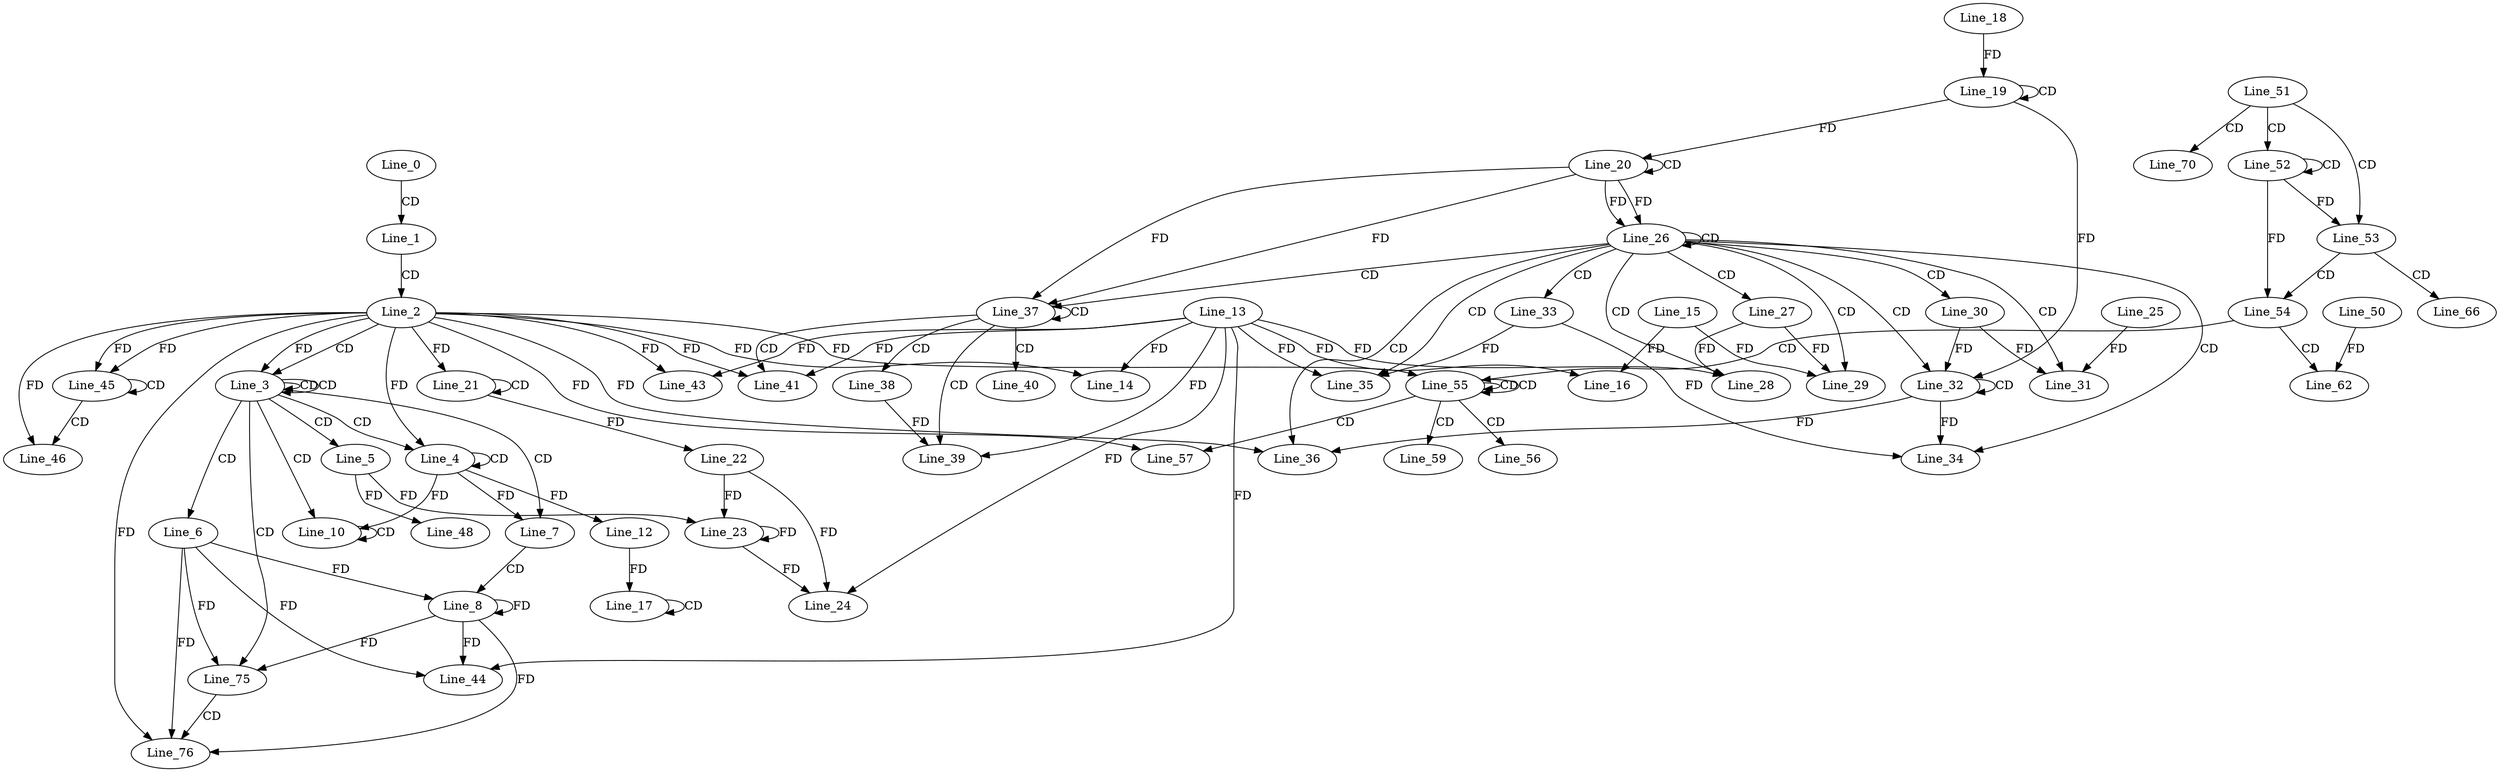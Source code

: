 digraph G {
  Line_0;
  Line_1;
  Line_2;
  Line_3;
  Line_3;
  Line_3;
  Line_4;
  Line_4;
  Line_5;
  Line_6;
  Line_7;
  Line_8;
  Line_10;
  Line_10;
  Line_12;
  Line_13;
  Line_14;
  Line_14;
  Line_16;
  Line_15;
  Line_17;
  Line_17;
  Line_12;
  Line_19;
  Line_19;
  Line_18;
  Line_20;
  Line_20;
  Line_21;
  Line_21;
  Line_22;
  Line_22;
  Line_23;
  Line_24;
  Line_26;
  Line_26;
  Line_27;
  Line_28;
  Line_29;
  Line_30;
  Line_31;
  Line_25;
  Line_32;
  Line_32;
  Line_33;
  Line_34;
  Line_35;
  Line_36;
  Line_36;
  Line_36;
  Line_37;
  Line_37;
  Line_38;
  Line_39;
  Line_40;
  Line_41;
  Line_41;
  Line_41;
  Line_43;
  Line_43;
  Line_44;
  Line_45;
  Line_45;
  Line_46;
  Line_48;
  Line_51;
  Line_52;
  Line_52;
  Line_53;
  Line_53;
  Line_54;
  Line_54;
  Line_55;
  Line_55;
  Line_55;
  Line_56;
  Line_57;
  Line_59;
  Line_62;
  Line_50;
  Line_66;
  Line_70;
  Line_75;
  Line_75;
  Line_76;
  Line_0 -> Line_1 [ label="CD" ];
  Line_1 -> Line_2 [ label="CD" ];
  Line_2 -> Line_3 [ label="CD" ];
  Line_3 -> Line_3 [ label="CD" ];
  Line_3 -> Line_3 [ label="CD" ];
  Line_2 -> Line_3 [ label="FD" ];
  Line_3 -> Line_4 [ label="CD" ];
  Line_4 -> Line_4 [ label="CD" ];
  Line_2 -> Line_4 [ label="FD" ];
  Line_3 -> Line_5 [ label="CD" ];
  Line_3 -> Line_6 [ label="CD" ];
  Line_3 -> Line_7 [ label="CD" ];
  Line_4 -> Line_7 [ label="FD" ];
  Line_7 -> Line_8 [ label="CD" ];
  Line_6 -> Line_8 [ label="FD" ];
  Line_8 -> Line_8 [ label="FD" ];
  Line_3 -> Line_10 [ label="CD" ];
  Line_10 -> Line_10 [ label="CD" ];
  Line_4 -> Line_10 [ label="FD" ];
  Line_4 -> Line_12 [ label="FD" ];
  Line_13 -> Line_14 [ label="FD" ];
  Line_2 -> Line_14 [ label="FD" ];
  Line_13 -> Line_16 [ label="FD" ];
  Line_15 -> Line_16 [ label="FD" ];
  Line_17 -> Line_17 [ label="CD" ];
  Line_12 -> Line_17 [ label="FD" ];
  Line_19 -> Line_19 [ label="CD" ];
  Line_18 -> Line_19 [ label="FD" ];
  Line_20 -> Line_20 [ label="CD" ];
  Line_19 -> Line_20 [ label="FD" ];
  Line_21 -> Line_21 [ label="CD" ];
  Line_2 -> Line_21 [ label="FD" ];
  Line_21 -> Line_22 [ label="FD" ];
  Line_22 -> Line_23 [ label="FD" ];
  Line_23 -> Line_23 [ label="FD" ];
  Line_5 -> Line_23 [ label="FD" ];
  Line_13 -> Line_24 [ label="FD" ];
  Line_22 -> Line_24 [ label="FD" ];
  Line_23 -> Line_24 [ label="FD" ];
  Line_20 -> Line_26 [ label="FD" ];
  Line_26 -> Line_26 [ label="CD" ];
  Line_20 -> Line_26 [ label="FD" ];
  Line_26 -> Line_27 [ label="CD" ];
  Line_26 -> Line_28 [ label="CD" ];
  Line_27 -> Line_28 [ label="FD" ];
  Line_13 -> Line_28 [ label="FD" ];
  Line_26 -> Line_29 [ label="CD" ];
  Line_27 -> Line_29 [ label="FD" ];
  Line_15 -> Line_29 [ label="FD" ];
  Line_26 -> Line_30 [ label="CD" ];
  Line_26 -> Line_31 [ label="CD" ];
  Line_30 -> Line_31 [ label="FD" ];
  Line_25 -> Line_31 [ label="FD" ];
  Line_26 -> Line_32 [ label="CD" ];
  Line_32 -> Line_32 [ label="CD" ];
  Line_30 -> Line_32 [ label="FD" ];
  Line_19 -> Line_32 [ label="FD" ];
  Line_26 -> Line_33 [ label="CD" ];
  Line_26 -> Line_34 [ label="CD" ];
  Line_33 -> Line_34 [ label="FD" ];
  Line_32 -> Line_34 [ label="FD" ];
  Line_26 -> Line_35 [ label="CD" ];
  Line_13 -> Line_35 [ label="FD" ];
  Line_33 -> Line_35 [ label="FD" ];
  Line_26 -> Line_36 [ label="CD" ];
  Line_32 -> Line_36 [ label="FD" ];
  Line_2 -> Line_36 [ label="FD" ];
  Line_26 -> Line_37 [ label="CD" ];
  Line_20 -> Line_37 [ label="FD" ];
  Line_37 -> Line_37 [ label="CD" ];
  Line_20 -> Line_37 [ label="FD" ];
  Line_37 -> Line_38 [ label="CD" ];
  Line_37 -> Line_39 [ label="CD" ];
  Line_38 -> Line_39 [ label="FD" ];
  Line_13 -> Line_39 [ label="FD" ];
  Line_37 -> Line_40 [ label="CD" ];
  Line_37 -> Line_41 [ label="CD" ];
  Line_13 -> Line_41 [ label="FD" ];
  Line_2 -> Line_41 [ label="FD" ];
  Line_13 -> Line_43 [ label="FD" ];
  Line_2 -> Line_43 [ label="FD" ];
  Line_6 -> Line_44 [ label="FD" ];
  Line_8 -> Line_44 [ label="FD" ];
  Line_13 -> Line_44 [ label="FD" ];
  Line_2 -> Line_45 [ label="FD" ];
  Line_45 -> Line_45 [ label="CD" ];
  Line_2 -> Line_45 [ label="FD" ];
  Line_45 -> Line_46 [ label="CD" ];
  Line_2 -> Line_46 [ label="FD" ];
  Line_5 -> Line_48 [ label="FD" ];
  Line_51 -> Line_52 [ label="CD" ];
  Line_52 -> Line_52 [ label="CD" ];
  Line_51 -> Line_53 [ label="CD" ];
  Line_52 -> Line_53 [ label="FD" ];
  Line_53 -> Line_54 [ label="CD" ];
  Line_52 -> Line_54 [ label="FD" ];
  Line_54 -> Line_55 [ label="CD" ];
  Line_55 -> Line_55 [ label="CD" ];
  Line_55 -> Line_55 [ label="CD" ];
  Line_2 -> Line_55 [ label="FD" ];
  Line_55 -> Line_56 [ label="CD" ];
  Line_55 -> Line_57 [ label="CD" ];
  Line_2 -> Line_57 [ label="FD" ];
  Line_55 -> Line_59 [ label="CD" ];
  Line_54 -> Line_62 [ label="CD" ];
  Line_50 -> Line_62 [ label="FD" ];
  Line_53 -> Line_66 [ label="CD" ];
  Line_51 -> Line_70 [ label="CD" ];
  Line_3 -> Line_75 [ label="CD" ];
  Line_6 -> Line_75 [ label="FD" ];
  Line_8 -> Line_75 [ label="FD" ];
  Line_75 -> Line_76 [ label="CD" ];
  Line_2 -> Line_76 [ label="FD" ];
  Line_6 -> Line_76 [ label="FD" ];
  Line_8 -> Line_76 [ label="FD" ];
}
